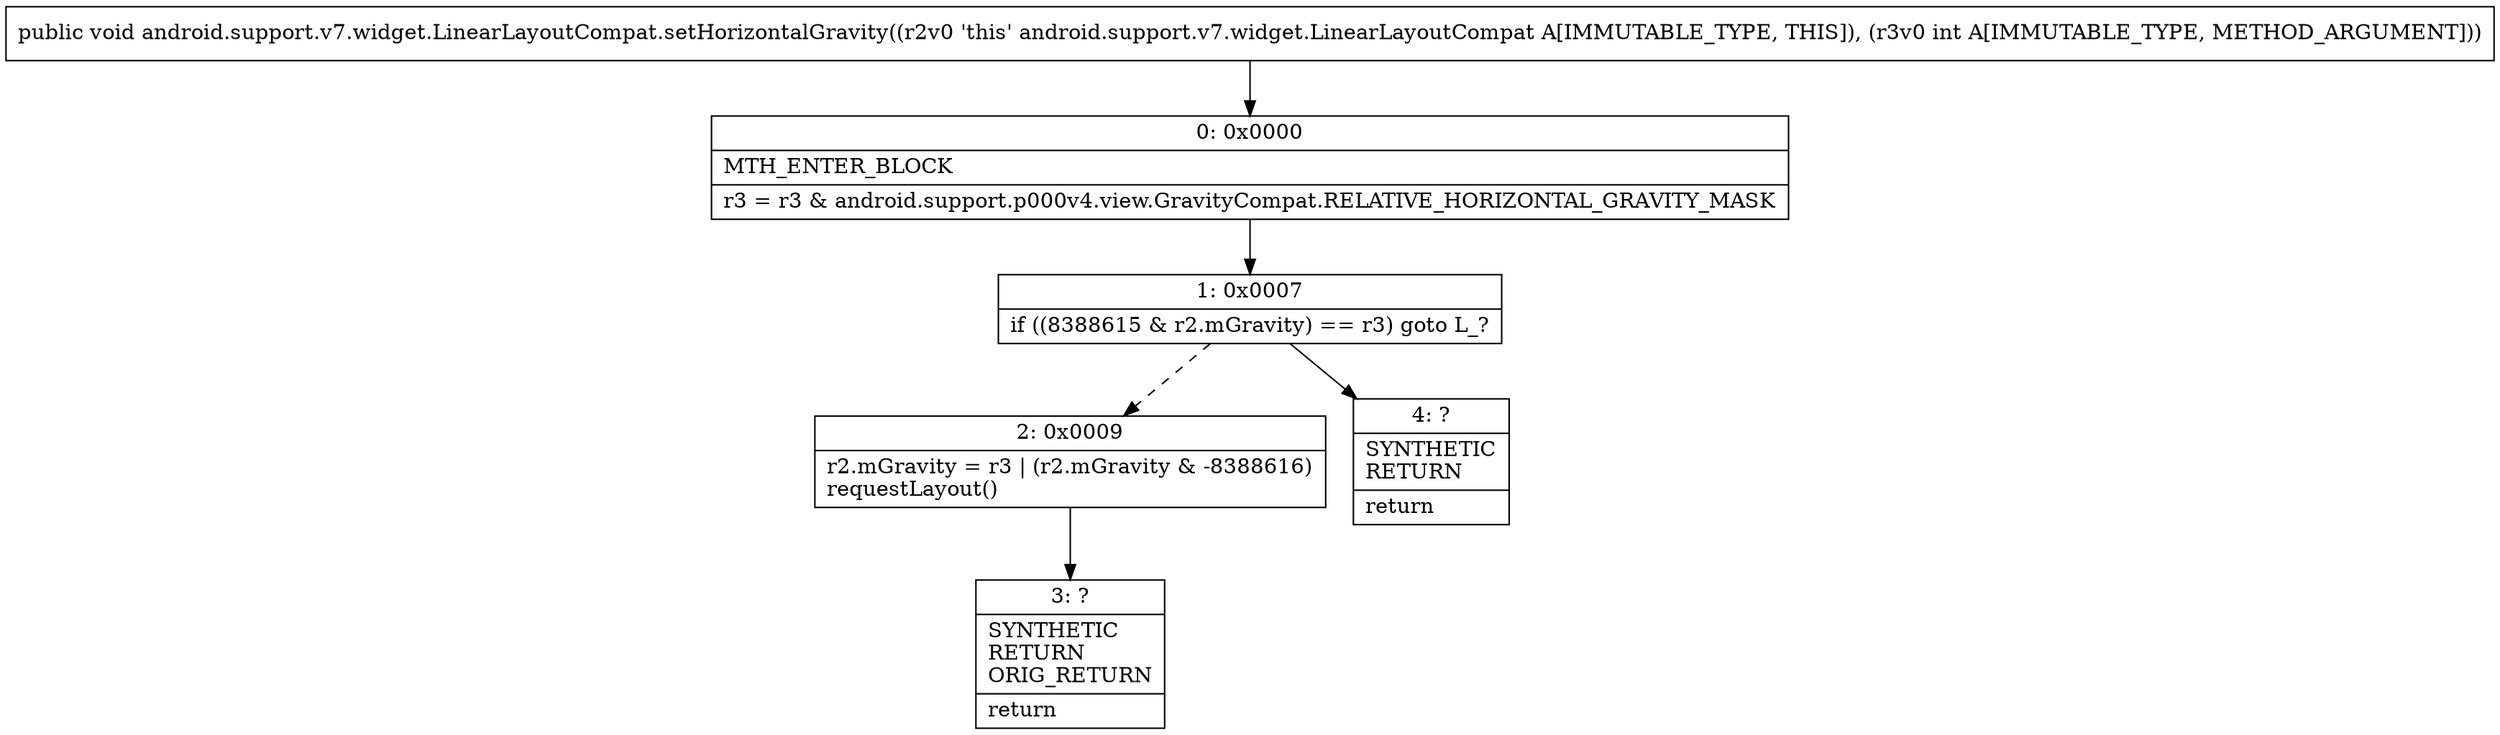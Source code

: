 digraph "CFG forandroid.support.v7.widget.LinearLayoutCompat.setHorizontalGravity(I)V" {
Node_0 [shape=record,label="{0\:\ 0x0000|MTH_ENTER_BLOCK\l|r3 = r3 & android.support.p000v4.view.GravityCompat.RELATIVE_HORIZONTAL_GRAVITY_MASK\l}"];
Node_1 [shape=record,label="{1\:\ 0x0007|if ((8388615 & r2.mGravity) == r3) goto L_?\l}"];
Node_2 [shape=record,label="{2\:\ 0x0009|r2.mGravity = r3 \| (r2.mGravity & \-8388616)\lrequestLayout()\l}"];
Node_3 [shape=record,label="{3\:\ ?|SYNTHETIC\lRETURN\lORIG_RETURN\l|return\l}"];
Node_4 [shape=record,label="{4\:\ ?|SYNTHETIC\lRETURN\l|return\l}"];
MethodNode[shape=record,label="{public void android.support.v7.widget.LinearLayoutCompat.setHorizontalGravity((r2v0 'this' android.support.v7.widget.LinearLayoutCompat A[IMMUTABLE_TYPE, THIS]), (r3v0 int A[IMMUTABLE_TYPE, METHOD_ARGUMENT])) }"];
MethodNode -> Node_0;
Node_0 -> Node_1;
Node_1 -> Node_2[style=dashed];
Node_1 -> Node_4;
Node_2 -> Node_3;
}

